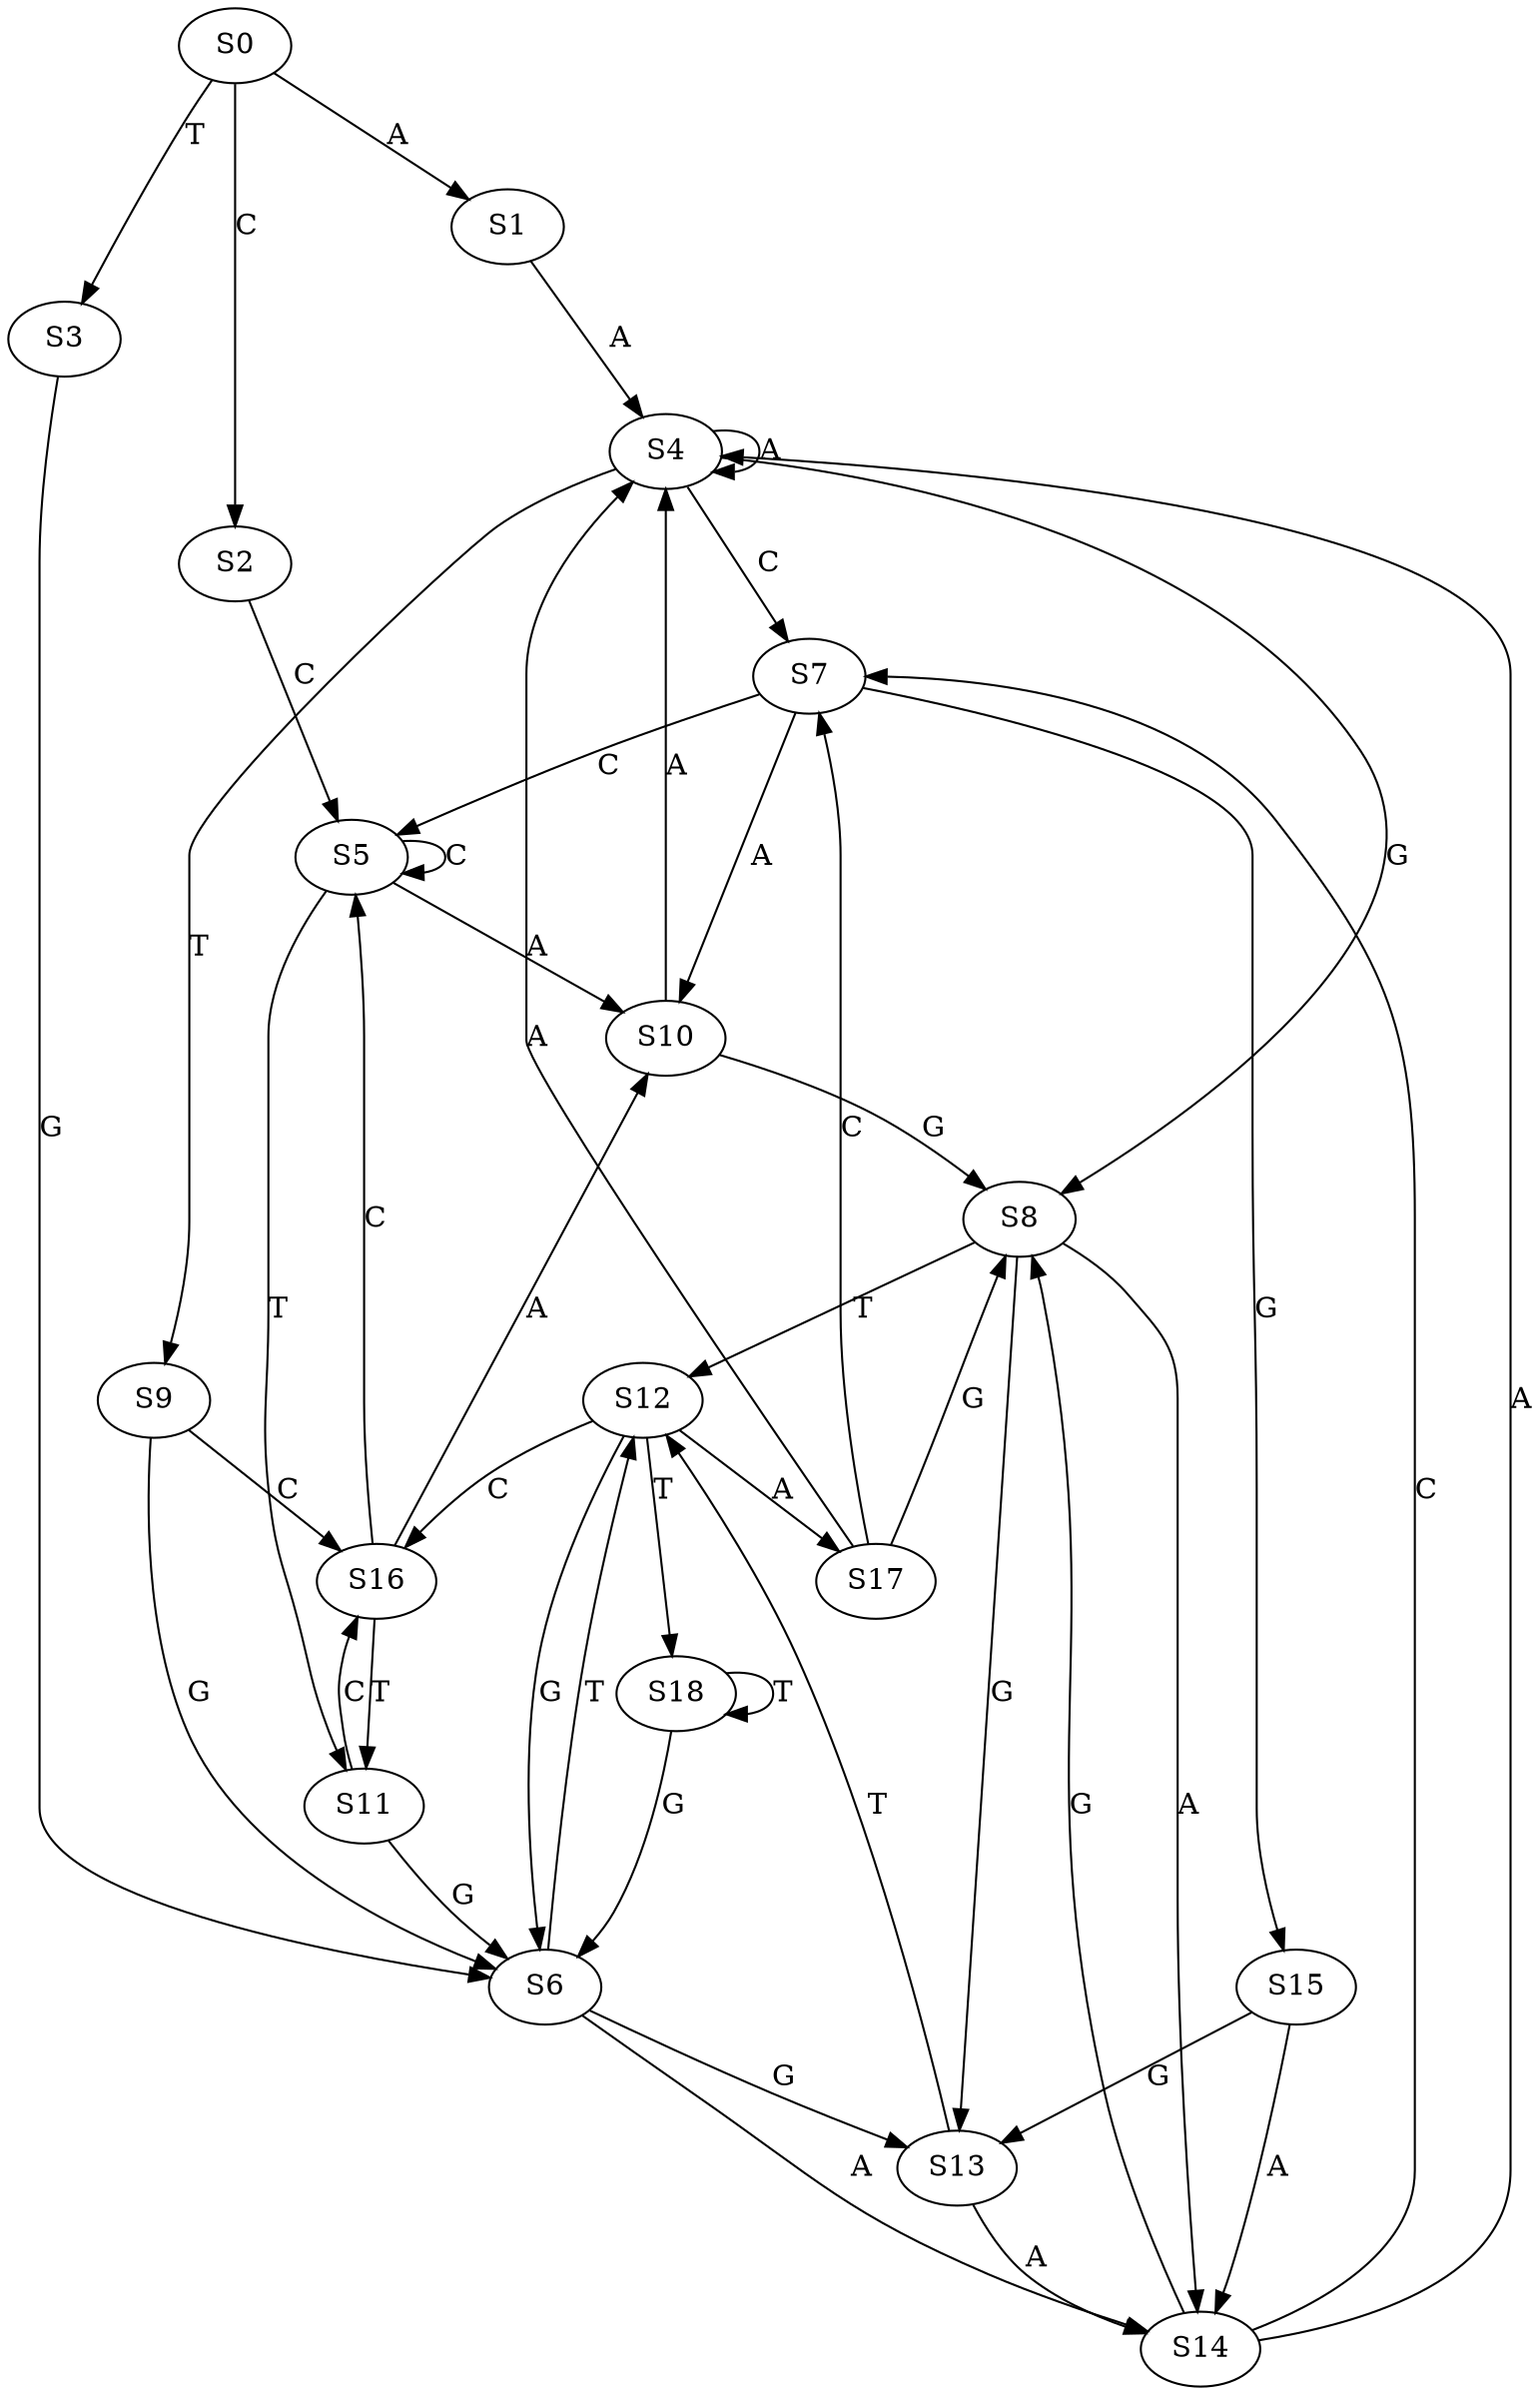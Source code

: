 strict digraph  {
	S0 -> S1 [ label = A ];
	S0 -> S2 [ label = C ];
	S0 -> S3 [ label = T ];
	S1 -> S4 [ label = A ];
	S2 -> S5 [ label = C ];
	S3 -> S6 [ label = G ];
	S4 -> S7 [ label = C ];
	S4 -> S4 [ label = A ];
	S4 -> S8 [ label = G ];
	S4 -> S9 [ label = T ];
	S5 -> S10 [ label = A ];
	S5 -> S5 [ label = C ];
	S5 -> S11 [ label = T ];
	S6 -> S12 [ label = T ];
	S6 -> S13 [ label = G ];
	S6 -> S14 [ label = A ];
	S7 -> S15 [ label = G ];
	S7 -> S5 [ label = C ];
	S7 -> S10 [ label = A ];
	S8 -> S14 [ label = A ];
	S8 -> S13 [ label = G ];
	S8 -> S12 [ label = T ];
	S9 -> S6 [ label = G ];
	S9 -> S16 [ label = C ];
	S10 -> S4 [ label = A ];
	S10 -> S8 [ label = G ];
	S11 -> S16 [ label = C ];
	S11 -> S6 [ label = G ];
	S12 -> S17 [ label = A ];
	S12 -> S6 [ label = G ];
	S12 -> S16 [ label = C ];
	S12 -> S18 [ label = T ];
	S13 -> S12 [ label = T ];
	S13 -> S14 [ label = A ];
	S14 -> S4 [ label = A ];
	S14 -> S8 [ label = G ];
	S14 -> S7 [ label = C ];
	S15 -> S13 [ label = G ];
	S15 -> S14 [ label = A ];
	S16 -> S10 [ label = A ];
	S16 -> S11 [ label = T ];
	S16 -> S5 [ label = C ];
	S17 -> S4 [ label = A ];
	S17 -> S7 [ label = C ];
	S17 -> S8 [ label = G ];
	S18 -> S6 [ label = G ];
	S18 -> S18 [ label = T ];
}
